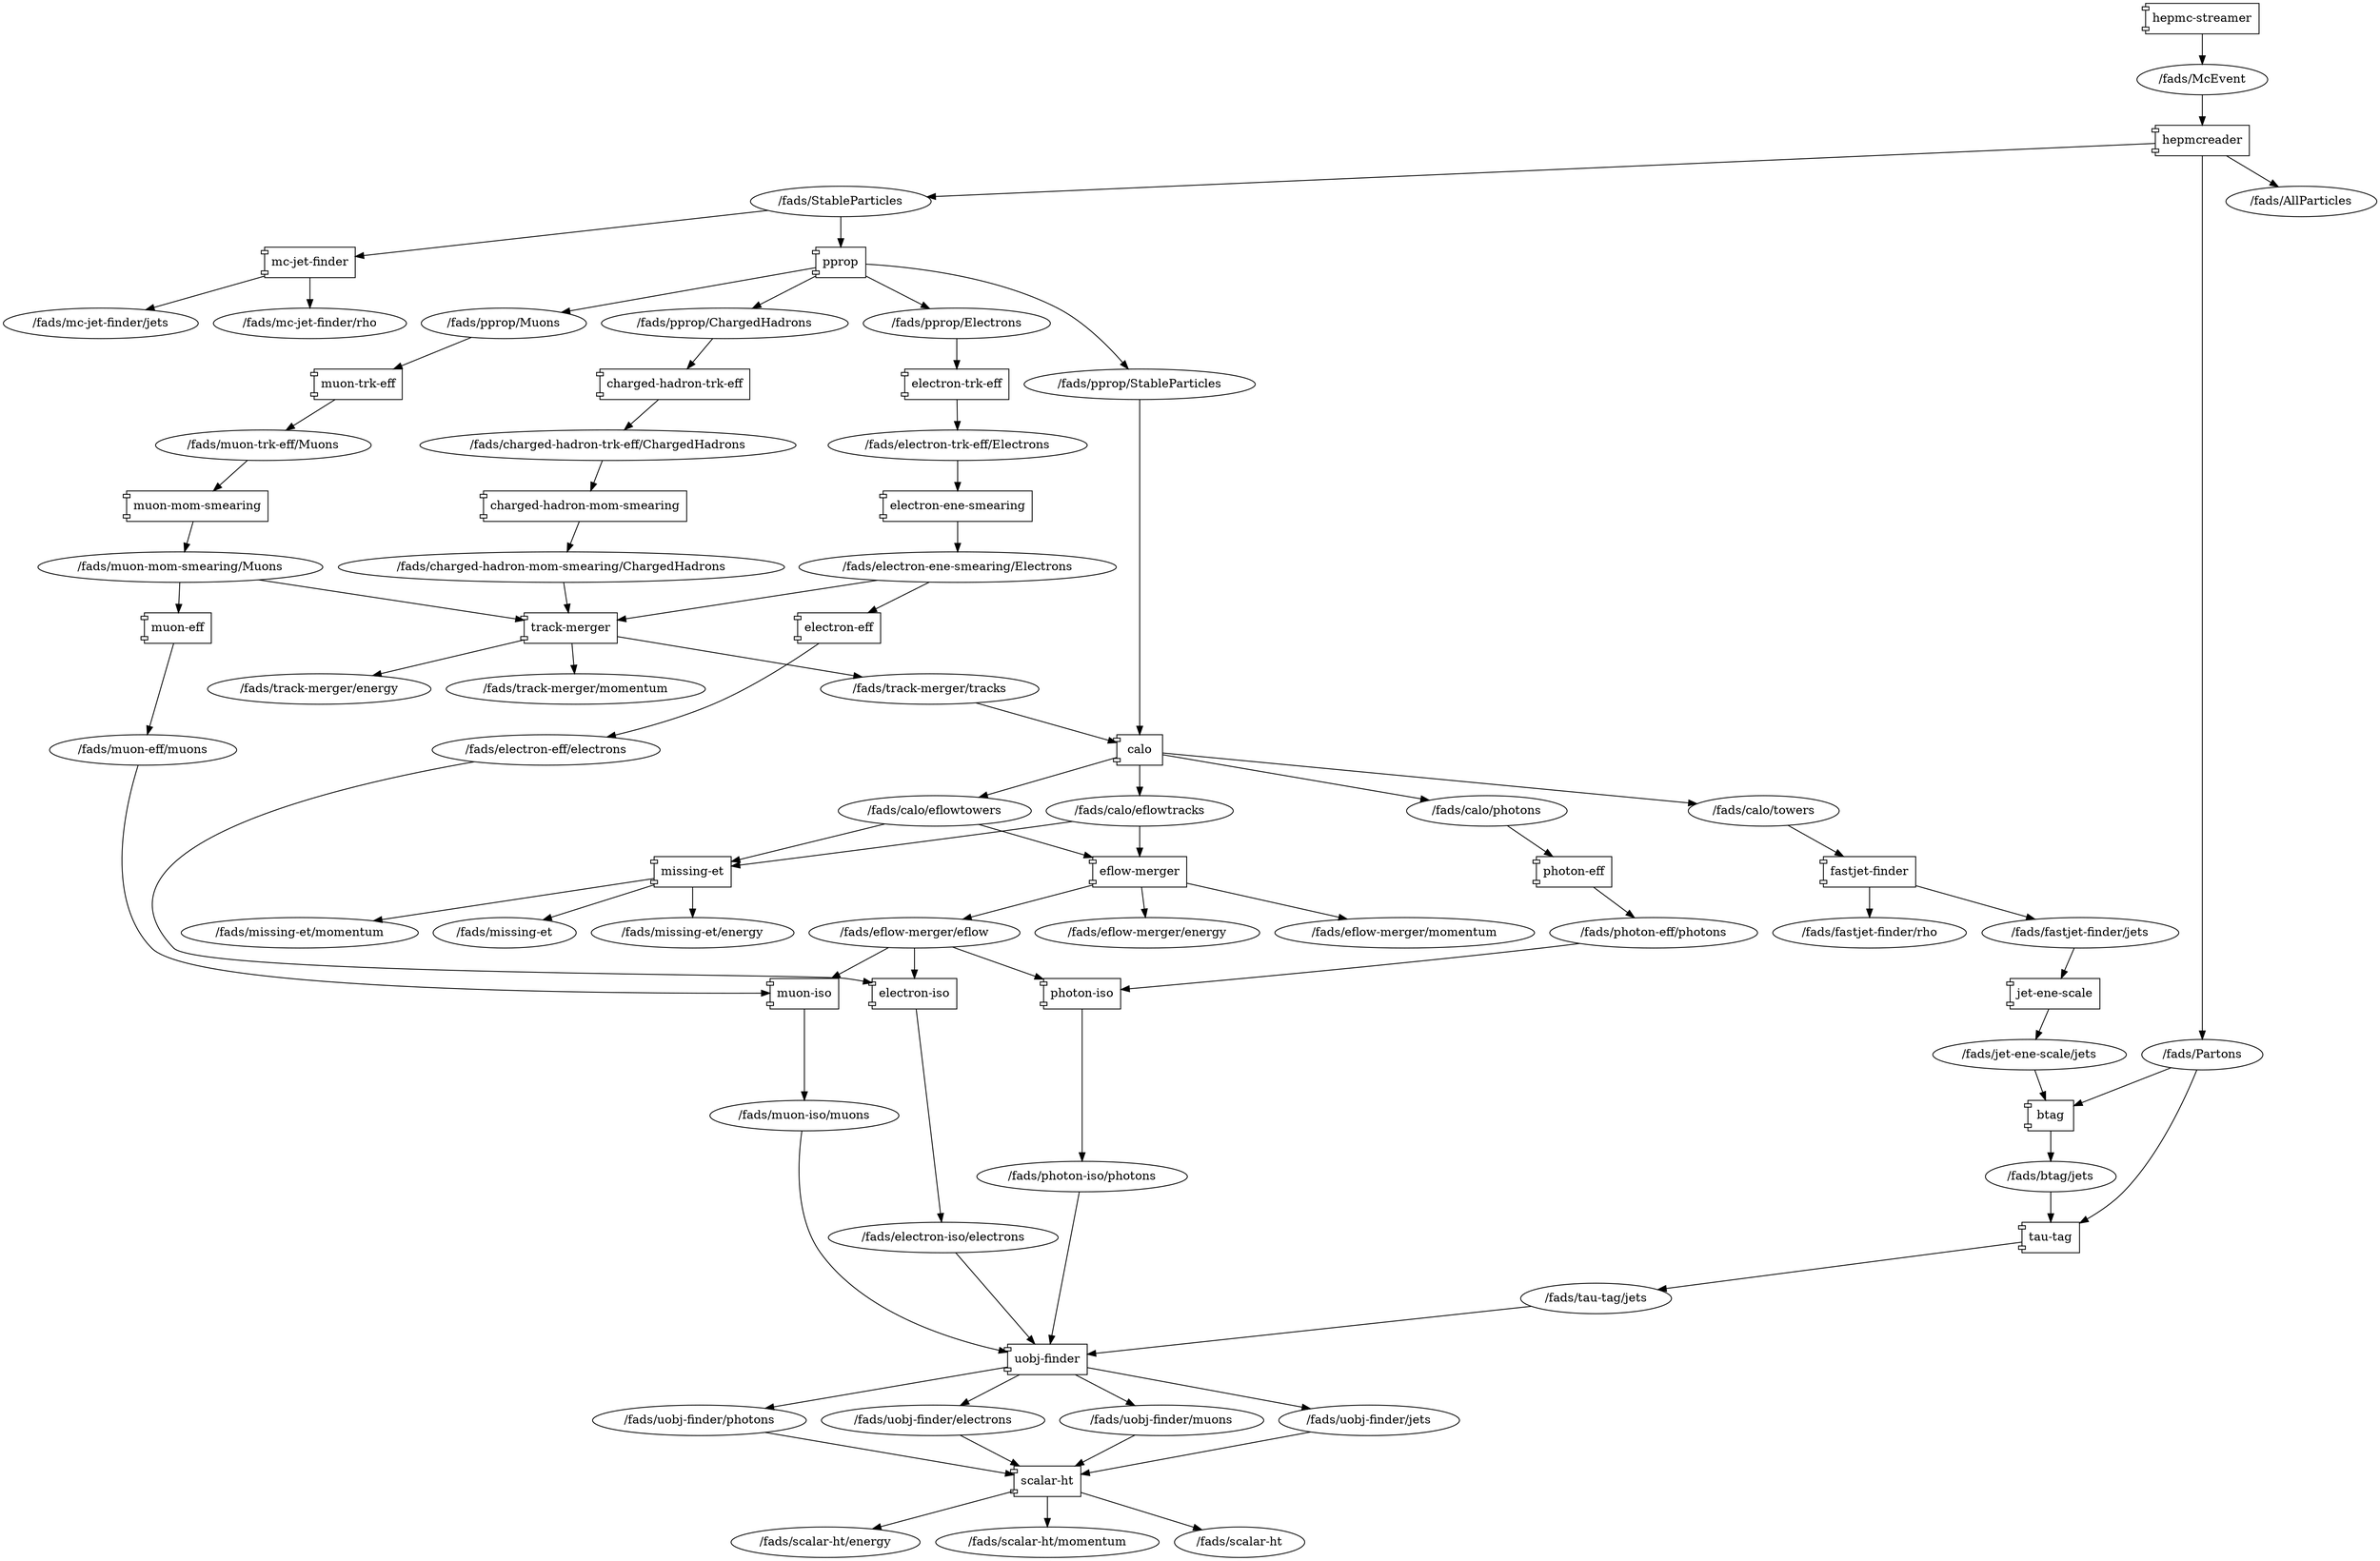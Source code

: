 digraph dataflow {
	"/fads/muon-eff/muons"->"muon-iso";
	"/fads/eflow-merger/eflow"->"muon-iso";
	"muon-iso"->"/fads/muon-iso/muons";
	"/fads/StableParticles"->"mc-jet-finder";
	"mc-jet-finder"->"/fads/mc-jet-finder/jets";
	"mc-jet-finder"->"/fads/mc-jet-finder/rho";
	"/fads/StableParticles"->"pprop";
	"pprop"->"/fads/pprop/StableParticles";
	"pprop"->"/fads/pprop/ChargedHadrons";
	"pprop"->"/fads/pprop/Electrons";
	"pprop"->"/fads/pprop/Muons";
	"hepmc-streamer"->"/fads/McEvent";
	"/fads/pprop/ChargedHadrons"->"charged-hadron-trk-eff";
	"charged-hadron-trk-eff"->"/fads/charged-hadron-trk-eff/ChargedHadrons";
	"/fads/pprop/Muons"->"muon-trk-eff";
	"muon-trk-eff"->"/fads/muon-trk-eff/Muons";
	"/fads/eflow-merger/eflow"->"photon-iso";
	"/fads/photon-eff/photons"->"photon-iso";
	"photon-iso"->"/fads/photon-iso/photons";
	"/fads/electron-eff/electrons"->"electron-iso";
	"/fads/eflow-merger/eflow"->"electron-iso";
	"electron-iso"->"/fads/electron-iso/electrons";
	"/fads/calo/eflowtracks"->"missing-et";
	"/fads/calo/eflowtowers"->"missing-et";
	"missing-et"->"/fads/missing-et/momentum";
	"missing-et"->"/fads/missing-et";
	"missing-et"->"/fads/missing-et/energy";
	"/fads/Partons"->"btag";
	"/fads/jet-ene-scale/jets"->"btag";
	"btag"->"/fads/btag/jets";
	"/fads/pprop/Electrons"->"electron-trk-eff";
	"electron-trk-eff"->"/fads/electron-trk-eff/Electrons";
	"/fads/charged-hadron-trk-eff/ChargedHadrons"->"charged-hadron-mom-smearing";
	"charged-hadron-mom-smearing"->"/fads/charged-hadron-mom-smearing/ChargedHadrons";
	"/fads/electron-trk-eff/Electrons"->"electron-ene-smearing";
	"electron-ene-smearing"->"/fads/electron-ene-smearing/Electrons";
	"/fads/muon-trk-eff/Muons"->"muon-mom-smearing";
	"muon-mom-smearing"->"/fads/muon-mom-smearing/Muons";
	"/fads/photon-iso/photons"->"uobj-finder";
	"/fads/electron-iso/electrons"->"uobj-finder";
	"/fads/muon-iso/muons"->"uobj-finder";
	"/fads/tau-tag/jets"->"uobj-finder";
	"uobj-finder"->"/fads/uobj-finder/photons";
	"uobj-finder"->"/fads/uobj-finder/electrons";
	"uobj-finder"->"/fads/uobj-finder/muons";
	"uobj-finder"->"/fads/uobj-finder/jets";
	"/fads/uobj-finder/jets"->"scalar-ht";
	"/fads/uobj-finder/electrons"->"scalar-ht";
	"/fads/uobj-finder/photons"->"scalar-ht";
	"/fads/uobj-finder/muons"->"scalar-ht";
	"scalar-ht"->"/fads/scalar-ht/energy";
	"scalar-ht"->"/fads/scalar-ht/momentum";
	"scalar-ht"->"/fads/scalar-ht";
	"/fads/pprop/StableParticles"->"calo";
	"/fads/track-merger/tracks"->"calo";
	"calo"->"/fads/calo/towers";
	"calo"->"/fads/calo/photons";
	"calo"->"/fads/calo/eflowtracks";
	"calo"->"/fads/calo/eflowtowers";
	"/fads/muon-mom-smearing/Muons"->"muon-eff";
	"muon-eff"->"/fads/muon-eff/muons";
	"/fads/fastjet-finder/jets"->"jet-ene-scale";
	"jet-ene-scale"->"/fads/jet-ene-scale/jets";
	"/fads/Partons"->"tau-tag";
	"/fads/btag/jets"->"tau-tag";
	"tau-tag"->"/fads/tau-tag/jets";
	"/fads/electron-ene-smearing/Electrons"->"electron-eff";
	"electron-eff"->"/fads/electron-eff/electrons";
	"/fads/calo/towers"->"fastjet-finder";
	"fastjet-finder"->"/fads/fastjet-finder/jets";
	"fastjet-finder"->"/fads/fastjet-finder/rho";
	"/fads/McEvent"->"hepmcreader";
	"hepmcreader"->"/fads/AllParticles";
	"hepmcreader"->"/fads/StableParticles";
	"hepmcreader"->"/fads/Partons";
	"/fads/charged-hadron-mom-smearing/ChargedHadrons"->"track-merger";
	"/fads/electron-ene-smearing/Electrons"->"track-merger";
	"/fads/muon-mom-smearing/Muons"->"track-merger";
	"track-merger"->"/fads/track-merger/tracks";
	"track-merger"->"/fads/track-merger/energy";
	"track-merger"->"/fads/track-merger/momentum";
	"/fads/calo/eflowtracks"->"eflow-merger";
	"/fads/calo/eflowtowers"->"eflow-merger";
	"eflow-merger"->"/fads/eflow-merger/energy";
	"eflow-merger"->"/fads/eflow-merger/momentum";
	"eflow-merger"->"/fads/eflow-merger/eflow";
	"/fads/calo/photons"->"photon-eff";
	"photon-eff"->"/fads/photon-eff/photons";
	"/fads/AllParticles" [ "node"="data", "type"="[]fads.Candidate" ];
	"/fads/McEvent" [ "node"="data", "type"="hepmc.Event" ];
	"/fads/Partons" [ "node"="data", "type"="[]fads.Candidate" ];
	"/fads/StableParticles" [ "node"="data", "type"="[]fads.Candidate" ];
	"/fads/btag/jets" [ "node"="data", "type"="[]fads.Candidate" ];
	"/fads/calo/eflowtowers" [ "node"="data", "type"="[]fads.Candidate" ];
	"/fads/calo/eflowtracks" [ "node"="data", "type"="[]fads.Candidate" ];
	"/fads/calo/photons" [ "node"="data", "type"="[]fads.Candidate" ];
	"/fads/calo/towers" [ "node"="data", "type"="[]fads.Candidate" ];
	"/fads/charged-hadron-mom-smearing/ChargedHadrons" [ "node"="data", "type"="[]fads.Candidate" ];
	"/fads/charged-hadron-trk-eff/ChargedHadrons" [ "node"="data", "type"="[]fads.Candidate" ];
	"/fads/eflow-merger/eflow" [ "node"="data", "type"="[]fads.Candidate" ];
	"/fads/eflow-merger/energy" [ "node"="data", "type"="fads.Candidate" ];
	"/fads/eflow-merger/momentum" [ "node"="data", "type"="fads.Candidate" ];
	"/fads/electron-eff/electrons" [ "node"="data", "type"="[]fads.Candidate" ];
	"/fads/electron-ene-smearing/Electrons" [ "node"="data", "type"="[]fads.Candidate" ];
	"/fads/electron-iso/electrons" [ "node"="data", "type"="[]fads.Candidate" ];
	"/fads/electron-trk-eff/Electrons" [ "node"="data", "type"="[]fads.Candidate" ];
	"/fads/fastjet-finder/jets" [ "node"="data", "type"="[]fads.Candidate" ];
	"/fads/fastjet-finder/rho" [ "node"="data", "type"="[]fads.Candidate" ];
	"/fads/jet-ene-scale/jets" [ "node"="data", "type"="[]fads.Candidate" ];
	"/fads/mc-jet-finder/jets" [ "node"="data", "type"="[]fads.Candidate" ];
	"/fads/mc-jet-finder/rho" [ "node"="data", "type"="[]fads.Candidate" ];
	"/fads/missing-et" [ "node"="data", "type"="[]fads.Candidate" ];
	"/fads/missing-et/energy" [ "node"="data", "type"="fads.Candidate" ];
	"/fads/missing-et/momentum" [ "node"="data", "type"="fads.Candidate" ];
	"/fads/muon-eff/muons" [ "node"="data", "type"="[]fads.Candidate" ];
	"/fads/muon-iso/muons" [ "node"="data", "type"="[]fads.Candidate" ];
	"/fads/muon-mom-smearing/Muons" [ "node"="data", "type"="[]fads.Candidate" ];
	"/fads/muon-trk-eff/Muons" [ "node"="data", "type"="[]fads.Candidate" ];
	"/fads/photon-eff/photons" [ "node"="data", "type"="[]fads.Candidate" ];
	"/fads/photon-iso/photons" [ "node"="data", "type"="[]fads.Candidate" ];
	"/fads/pprop/ChargedHadrons" [ "node"="data", "type"="[]fads.Candidate" ];
	"/fads/pprop/Electrons" [ "node"="data", "type"="[]fads.Candidate" ];
	"/fads/pprop/Muons" [ "node"="data", "type"="[]fads.Candidate" ];
	"/fads/pprop/StableParticles" [ "node"="data", "type"="[]fads.Candidate" ];
	"/fads/scalar-ht" [ "node"="data", "type"="[]fads.Candidate" ];
	"/fads/scalar-ht/energy" [ "node"="data", "type"="fads.Candidate" ];
	"/fads/scalar-ht/momentum" [ "node"="data", "type"="fads.Candidate" ];
	"/fads/tau-tag/jets" [ "node"="data", "type"="[]fads.Candidate" ];
	"/fads/track-merger/energy" [ "node"="data", "type"="fads.Candidate" ];
	"/fads/track-merger/momentum" [ "node"="data", "type"="fads.Candidate" ];
	"/fads/track-merger/tracks" [ "node"="data", "type"="[]fads.Candidate" ];
	"/fads/uobj-finder/electrons" [ "node"="data", "type"="[]fads.Candidate" ];
	"/fads/uobj-finder/jets" [ "node"="data", "type"="[]fads.Candidate" ];
	"/fads/uobj-finder/muons" [ "node"="data", "type"="[]fads.Candidate" ];
	"/fads/uobj-finder/photons" [ "node"="data", "type"="[]fads.Candidate" ];
	"btag" [ "node"="task", "shape"="component" ];
	"calo" [ "node"="task", "shape"="component" ];
	"charged-hadron-mom-smearing" [ "node"="task", "shape"="component" ];
	"charged-hadron-trk-eff" [ "node"="task", "shape"="component" ];
	"eflow-merger" [ "node"="task", "shape"="component" ];
	"electron-eff" [ "node"="task", "shape"="component" ];
	"electron-ene-smearing" [ "node"="task", "shape"="component" ];
	"electron-iso" [ "node"="task", "shape"="component" ];
	"electron-trk-eff" [ "node"="task", "shape"="component" ];
	"fastjet-finder" [ "node"="task", "shape"="component" ];
	"hepmc-streamer" [ "node"="task", "shape"="component" ];
	"hepmcreader" [ "node"="task", "shape"="component" ];
	"jet-ene-scale" [ "node"="task", "shape"="component" ];
	"mc-jet-finder" [ "node"="task", "shape"="component" ];
	"missing-et" [ "node"="task", "shape"="component" ];
	"muon-eff" [ "node"="task", "shape"="component" ];
	"muon-iso" [ "node"="task", "shape"="component" ];
	"muon-mom-smearing" [ "node"="task", "shape"="component" ];
	"muon-trk-eff" [ "node"="task", "shape"="component" ];
	"photon-eff" [ "node"="task", "shape"="component" ];
	"photon-iso" [ "node"="task", "shape"="component" ];
	"pprop" [ "node"="task", "shape"="component" ];
	"scalar-ht" [ "node"="task", "shape"="component" ];
	"tau-tag" [ "node"="task", "shape"="component" ];
	"track-merger" [ "node"="task", "shape"="component" ];
	"uobj-finder" [ "node"="task", "shape"="component" ];

}
